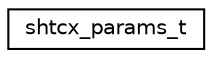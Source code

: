 digraph "Graphical Class Hierarchy"
{
 // LATEX_PDF_SIZE
  edge [fontname="Helvetica",fontsize="10",labelfontname="Helvetica",labelfontsize="10"];
  node [fontname="Helvetica",fontsize="10",shape=record];
  rankdir="LR";
  Node0 [label="shtcx_params_t",height=0.2,width=0.4,color="black", fillcolor="white", style="filled",URL="$structshtcx__params__t.html",tooltip="settings struct with all relevant parameters"];
}
